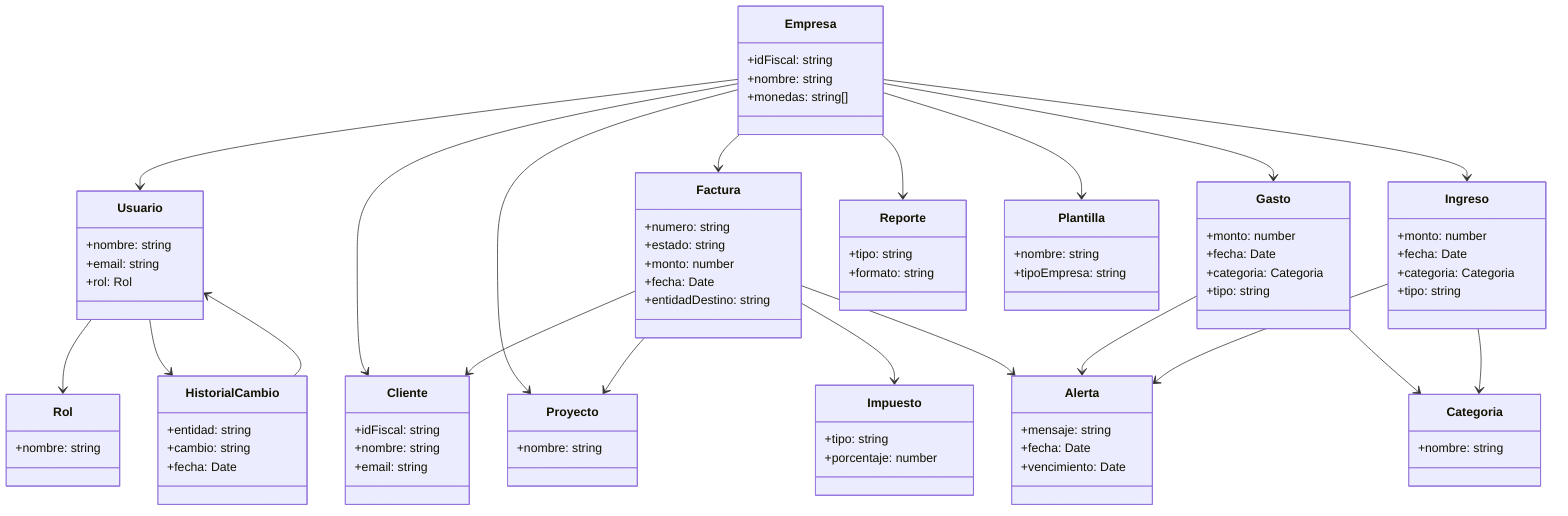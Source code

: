 classDiagram
    class Empresa {
        +idFiscal: string
        +nombre: string
        +monedas: string[]
    }

    class Usuario {
        +nombre: string
        +email: string
        +rol: Rol
    }

    class Rol {
        +nombre: string
    }

    class Factura {
        +numero: string
        +estado: string
        +monto: number
        +fecha: Date
        +entidadDestino: string
    }

    class Gasto {
        +monto: number
        +fecha: Date
        +categoria: Categoria
        +tipo: string
    }

    class Ingreso {
        +monto: number
        +fecha: Date
        +categoria: Categoria
        +tipo: string
    }

    class Proyecto {
        +nombre: string
    }

    class Cliente {
        +idFiscal: string
        +nombre: string
        +email: string
    }

    class Reporte {
        +tipo: string
        +formato: string
    }

    class Alerta {
        +mensaje: string
        +fecha: Date
        +vencimiento: Date
    }

    class Categoria {
        +nombre: string
    }

    class Impuesto {
        +tipo: string
        +porcentaje: number
    }

    class Plantilla {
        +nombre: string
        +tipoEmpresa: string
    }

    class HistorialCambio {
        +entidad: string
        +cambio: string
        +fecha: Date
    }

    Empresa --> Usuario
    Empresa --> Factura
    Empresa --> Gasto
    Empresa --> Ingreso
    Empresa --> Proyecto
    Empresa --> Cliente
    Empresa --> Reporte
    Empresa --> Plantilla

    Usuario --> Rol
    Usuario --> HistorialCambio
    Factura --> Cliente
    Factura --> Proyecto
    Factura --> Impuesto
    Factura --> Alerta
    Gasto --> Categoria
    Gasto --> Alerta
    Ingreso --> Categoria
    Ingreso --> Alerta
    HistorialCambio --> Usuario